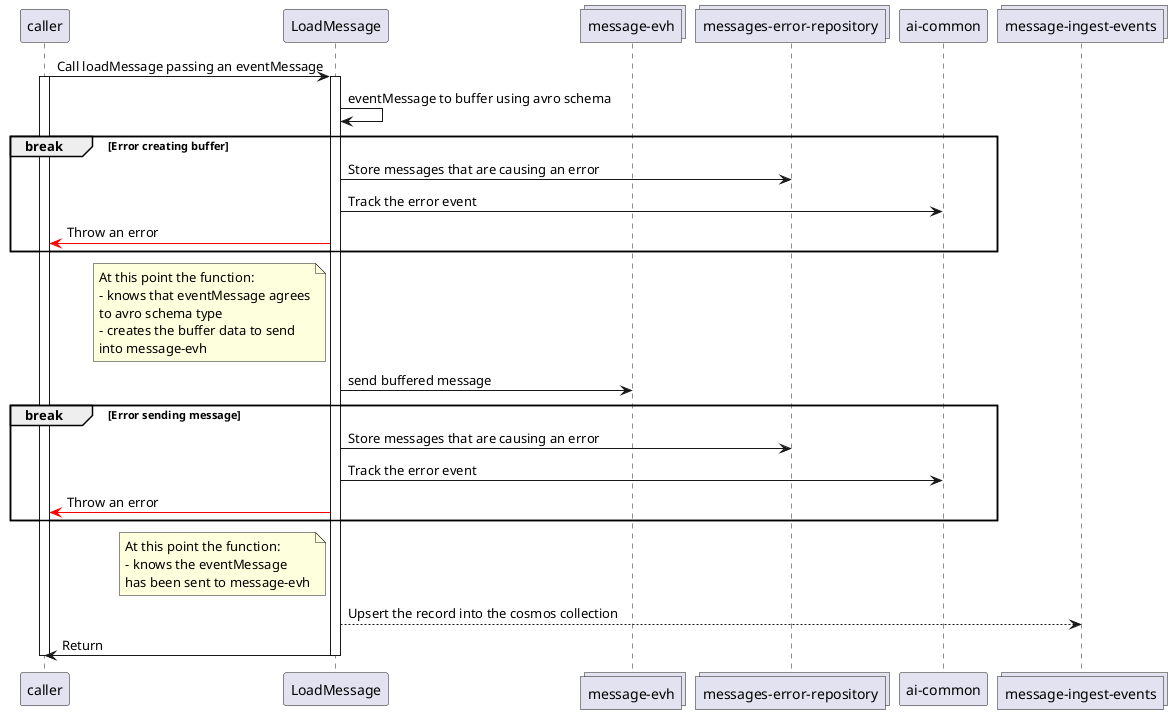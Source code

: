 @startuml load-message

participant caller
participant LoadMessage as lm
collections "message-evh" as evh
collections "messages-error-repository" as msgErrorRepo
participant "ai-common" as ai
collections "message-ingest-events" as mie

caller -> lm : Call loadMessage passing an eventMessage
activate caller
activate lm

lm -> lm : eventMessage to buffer using avro schema
break Error creating buffer
  lm -> msgErrorRepo: Store messages that are causing an error
  lm -> ai : Track the error event
  lm -[#red]> caller : Throw an error
end

note left of lm
  At this point the function:
  - knows that eventMessage agrees
  to avro schema type
  - creates the buffer data to send
  into message-evh
end note

lm -> evh : send buffered message
break Error sending message
  lm -> msgErrorRepo: Store messages that are causing an error
  lm -> ai : Track the error event
  lm -[#red]> caller : Throw an error
end

note left of lm
  At this point the function:
  - knows the eventMessage
  has been sent to message-evh
end note

lm --> mie : Upsert the record into the cosmos collection

lm -> caller : Return
deactivate lm
deactivate caller
@enduml
